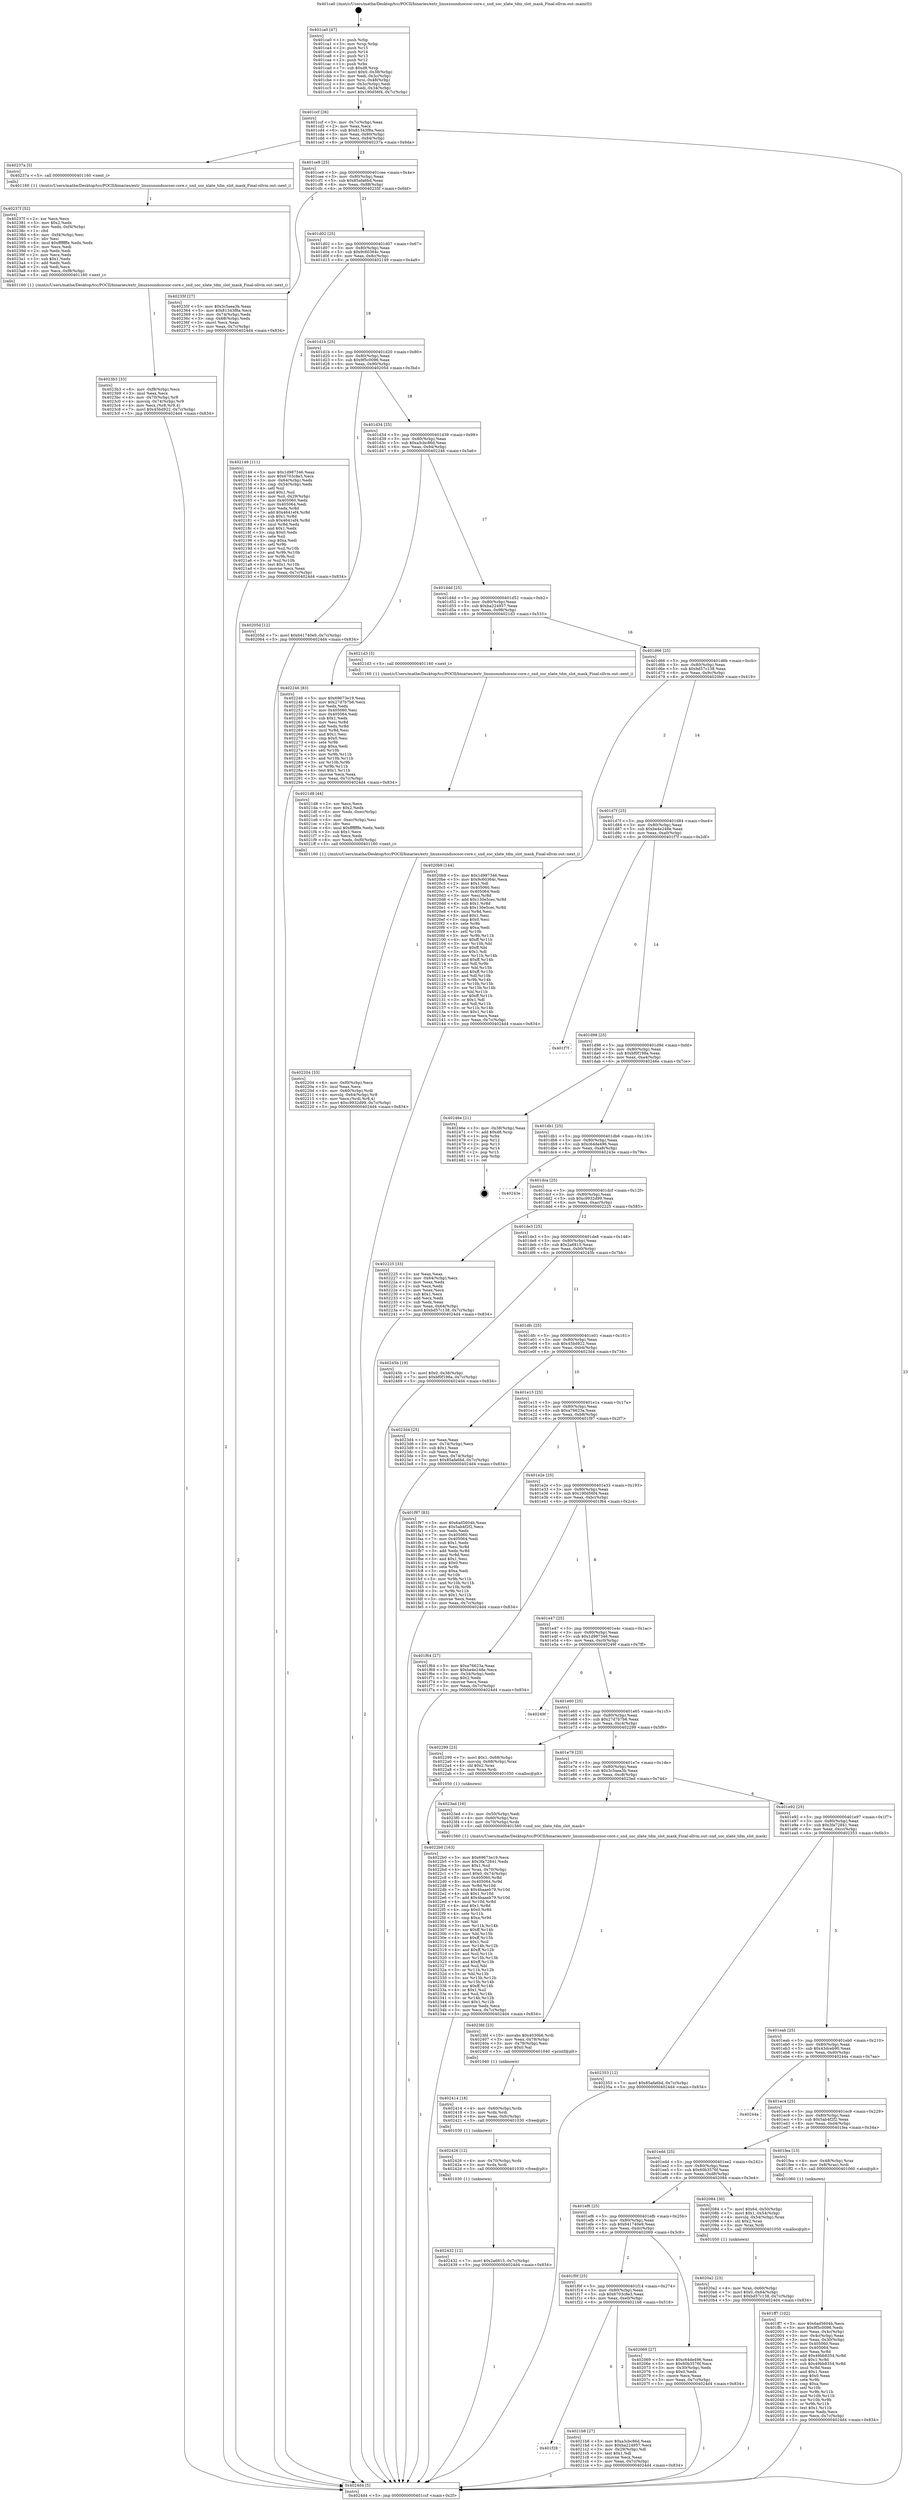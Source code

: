 digraph "0x401ca0" {
  label = "0x401ca0 (/mnt/c/Users/mathe/Desktop/tcc/POCII/binaries/extr_linuxsoundsocsoc-core.c_snd_soc_xlate_tdm_slot_mask_Final-ollvm.out::main(0))"
  labelloc = "t"
  node[shape=record]

  Entry [label="",width=0.3,height=0.3,shape=circle,fillcolor=black,style=filled]
  "0x401ccf" [label="{
     0x401ccf [26]\l
     | [instrs]\l
     &nbsp;&nbsp;0x401ccf \<+3\>: mov -0x7c(%rbp),%eax\l
     &nbsp;&nbsp;0x401cd2 \<+2\>: mov %eax,%ecx\l
     &nbsp;&nbsp;0x401cd4 \<+6\>: sub $0x81343f8a,%ecx\l
     &nbsp;&nbsp;0x401cda \<+3\>: mov %eax,-0x80(%rbp)\l
     &nbsp;&nbsp;0x401cdd \<+6\>: mov %ecx,-0x84(%rbp)\l
     &nbsp;&nbsp;0x401ce3 \<+6\>: je 000000000040237a \<main+0x6da\>\l
  }"]
  "0x40237a" [label="{
     0x40237a [5]\l
     | [instrs]\l
     &nbsp;&nbsp;0x40237a \<+5\>: call 0000000000401160 \<next_i\>\l
     | [calls]\l
     &nbsp;&nbsp;0x401160 \{1\} (/mnt/c/Users/mathe/Desktop/tcc/POCII/binaries/extr_linuxsoundsocsoc-core.c_snd_soc_xlate_tdm_slot_mask_Final-ollvm.out::next_i)\l
  }"]
  "0x401ce9" [label="{
     0x401ce9 [25]\l
     | [instrs]\l
     &nbsp;&nbsp;0x401ce9 \<+5\>: jmp 0000000000401cee \<main+0x4e\>\l
     &nbsp;&nbsp;0x401cee \<+3\>: mov -0x80(%rbp),%eax\l
     &nbsp;&nbsp;0x401cf1 \<+5\>: sub $0x85afa6bd,%eax\l
     &nbsp;&nbsp;0x401cf6 \<+6\>: mov %eax,-0x88(%rbp)\l
     &nbsp;&nbsp;0x401cfc \<+6\>: je 000000000040235f \<main+0x6bf\>\l
  }"]
  Exit [label="",width=0.3,height=0.3,shape=circle,fillcolor=black,style=filled,peripheries=2]
  "0x40235f" [label="{
     0x40235f [27]\l
     | [instrs]\l
     &nbsp;&nbsp;0x40235f \<+5\>: mov $0x3c5aea3b,%eax\l
     &nbsp;&nbsp;0x402364 \<+5\>: mov $0x81343f8a,%ecx\l
     &nbsp;&nbsp;0x402369 \<+3\>: mov -0x74(%rbp),%edx\l
     &nbsp;&nbsp;0x40236c \<+3\>: cmp -0x68(%rbp),%edx\l
     &nbsp;&nbsp;0x40236f \<+3\>: cmovl %ecx,%eax\l
     &nbsp;&nbsp;0x402372 \<+3\>: mov %eax,-0x7c(%rbp)\l
     &nbsp;&nbsp;0x402375 \<+5\>: jmp 00000000004024d4 \<main+0x834\>\l
  }"]
  "0x401d02" [label="{
     0x401d02 [25]\l
     | [instrs]\l
     &nbsp;&nbsp;0x401d02 \<+5\>: jmp 0000000000401d07 \<main+0x67\>\l
     &nbsp;&nbsp;0x401d07 \<+3\>: mov -0x80(%rbp),%eax\l
     &nbsp;&nbsp;0x401d0a \<+5\>: sub $0x9c60364c,%eax\l
     &nbsp;&nbsp;0x401d0f \<+6\>: mov %eax,-0x8c(%rbp)\l
     &nbsp;&nbsp;0x401d15 \<+6\>: je 0000000000402149 \<main+0x4a9\>\l
  }"]
  "0x402432" [label="{
     0x402432 [12]\l
     | [instrs]\l
     &nbsp;&nbsp;0x402432 \<+7\>: movl $0x2a6815,-0x7c(%rbp)\l
     &nbsp;&nbsp;0x402439 \<+5\>: jmp 00000000004024d4 \<main+0x834\>\l
  }"]
  "0x402149" [label="{
     0x402149 [111]\l
     | [instrs]\l
     &nbsp;&nbsp;0x402149 \<+5\>: mov $0x1d987346,%eax\l
     &nbsp;&nbsp;0x40214e \<+5\>: mov $0x6703c8e3,%ecx\l
     &nbsp;&nbsp;0x402153 \<+3\>: mov -0x64(%rbp),%edx\l
     &nbsp;&nbsp;0x402156 \<+3\>: cmp -0x54(%rbp),%edx\l
     &nbsp;&nbsp;0x402159 \<+4\>: setl %sil\l
     &nbsp;&nbsp;0x40215d \<+4\>: and $0x1,%sil\l
     &nbsp;&nbsp;0x402161 \<+4\>: mov %sil,-0x29(%rbp)\l
     &nbsp;&nbsp;0x402165 \<+7\>: mov 0x405060,%edx\l
     &nbsp;&nbsp;0x40216c \<+7\>: mov 0x405064,%edi\l
     &nbsp;&nbsp;0x402173 \<+3\>: mov %edx,%r8d\l
     &nbsp;&nbsp;0x402176 \<+7\>: add $0x4641ef4,%r8d\l
     &nbsp;&nbsp;0x40217d \<+4\>: sub $0x1,%r8d\l
     &nbsp;&nbsp;0x402181 \<+7\>: sub $0x4641ef4,%r8d\l
     &nbsp;&nbsp;0x402188 \<+4\>: imul %r8d,%edx\l
     &nbsp;&nbsp;0x40218c \<+3\>: and $0x1,%edx\l
     &nbsp;&nbsp;0x40218f \<+3\>: cmp $0x0,%edx\l
     &nbsp;&nbsp;0x402192 \<+4\>: sete %sil\l
     &nbsp;&nbsp;0x402196 \<+3\>: cmp $0xa,%edi\l
     &nbsp;&nbsp;0x402199 \<+4\>: setl %r9b\l
     &nbsp;&nbsp;0x40219d \<+3\>: mov %sil,%r10b\l
     &nbsp;&nbsp;0x4021a0 \<+3\>: and %r9b,%r10b\l
     &nbsp;&nbsp;0x4021a3 \<+3\>: xor %r9b,%sil\l
     &nbsp;&nbsp;0x4021a6 \<+3\>: or %sil,%r10b\l
     &nbsp;&nbsp;0x4021a9 \<+4\>: test $0x1,%r10b\l
     &nbsp;&nbsp;0x4021ad \<+3\>: cmovne %ecx,%eax\l
     &nbsp;&nbsp;0x4021b0 \<+3\>: mov %eax,-0x7c(%rbp)\l
     &nbsp;&nbsp;0x4021b3 \<+5\>: jmp 00000000004024d4 \<main+0x834\>\l
  }"]
  "0x401d1b" [label="{
     0x401d1b [25]\l
     | [instrs]\l
     &nbsp;&nbsp;0x401d1b \<+5\>: jmp 0000000000401d20 \<main+0x80\>\l
     &nbsp;&nbsp;0x401d20 \<+3\>: mov -0x80(%rbp),%eax\l
     &nbsp;&nbsp;0x401d23 \<+5\>: sub $0x9f5c0096,%eax\l
     &nbsp;&nbsp;0x401d28 \<+6\>: mov %eax,-0x90(%rbp)\l
     &nbsp;&nbsp;0x401d2e \<+6\>: je 000000000040205d \<main+0x3bd\>\l
  }"]
  "0x402426" [label="{
     0x402426 [12]\l
     | [instrs]\l
     &nbsp;&nbsp;0x402426 \<+4\>: mov -0x70(%rbp),%rdx\l
     &nbsp;&nbsp;0x40242a \<+3\>: mov %rdx,%rdi\l
     &nbsp;&nbsp;0x40242d \<+5\>: call 0000000000401030 \<free@plt\>\l
     | [calls]\l
     &nbsp;&nbsp;0x401030 \{1\} (unknown)\l
  }"]
  "0x40205d" [label="{
     0x40205d [12]\l
     | [instrs]\l
     &nbsp;&nbsp;0x40205d \<+7\>: movl $0x641740e9,-0x7c(%rbp)\l
     &nbsp;&nbsp;0x402064 \<+5\>: jmp 00000000004024d4 \<main+0x834\>\l
  }"]
  "0x401d34" [label="{
     0x401d34 [25]\l
     | [instrs]\l
     &nbsp;&nbsp;0x401d34 \<+5\>: jmp 0000000000401d39 \<main+0x99\>\l
     &nbsp;&nbsp;0x401d39 \<+3\>: mov -0x80(%rbp),%eax\l
     &nbsp;&nbsp;0x401d3c \<+5\>: sub $0xa3cbc86d,%eax\l
     &nbsp;&nbsp;0x401d41 \<+6\>: mov %eax,-0x94(%rbp)\l
     &nbsp;&nbsp;0x401d47 \<+6\>: je 0000000000402246 \<main+0x5a6\>\l
  }"]
  "0x402414" [label="{
     0x402414 [18]\l
     | [instrs]\l
     &nbsp;&nbsp;0x402414 \<+4\>: mov -0x60(%rbp),%rdx\l
     &nbsp;&nbsp;0x402418 \<+3\>: mov %rdx,%rdi\l
     &nbsp;&nbsp;0x40241b \<+6\>: mov %eax,-0xfc(%rbp)\l
     &nbsp;&nbsp;0x402421 \<+5\>: call 0000000000401030 \<free@plt\>\l
     | [calls]\l
     &nbsp;&nbsp;0x401030 \{1\} (unknown)\l
  }"]
  "0x402246" [label="{
     0x402246 [83]\l
     | [instrs]\l
     &nbsp;&nbsp;0x402246 \<+5\>: mov $0x69673e19,%eax\l
     &nbsp;&nbsp;0x40224b \<+5\>: mov $0x27d7b7b6,%ecx\l
     &nbsp;&nbsp;0x402250 \<+2\>: xor %edx,%edx\l
     &nbsp;&nbsp;0x402252 \<+7\>: mov 0x405060,%esi\l
     &nbsp;&nbsp;0x402259 \<+7\>: mov 0x405064,%edi\l
     &nbsp;&nbsp;0x402260 \<+3\>: sub $0x1,%edx\l
     &nbsp;&nbsp;0x402263 \<+3\>: mov %esi,%r8d\l
     &nbsp;&nbsp;0x402266 \<+3\>: add %edx,%r8d\l
     &nbsp;&nbsp;0x402269 \<+4\>: imul %r8d,%esi\l
     &nbsp;&nbsp;0x40226d \<+3\>: and $0x1,%esi\l
     &nbsp;&nbsp;0x402270 \<+3\>: cmp $0x0,%esi\l
     &nbsp;&nbsp;0x402273 \<+4\>: sete %r9b\l
     &nbsp;&nbsp;0x402277 \<+3\>: cmp $0xa,%edi\l
     &nbsp;&nbsp;0x40227a \<+4\>: setl %r10b\l
     &nbsp;&nbsp;0x40227e \<+3\>: mov %r9b,%r11b\l
     &nbsp;&nbsp;0x402281 \<+3\>: and %r10b,%r11b\l
     &nbsp;&nbsp;0x402284 \<+3\>: xor %r10b,%r9b\l
     &nbsp;&nbsp;0x402287 \<+3\>: or %r9b,%r11b\l
     &nbsp;&nbsp;0x40228a \<+4\>: test $0x1,%r11b\l
     &nbsp;&nbsp;0x40228e \<+3\>: cmovne %ecx,%eax\l
     &nbsp;&nbsp;0x402291 \<+3\>: mov %eax,-0x7c(%rbp)\l
     &nbsp;&nbsp;0x402294 \<+5\>: jmp 00000000004024d4 \<main+0x834\>\l
  }"]
  "0x401d4d" [label="{
     0x401d4d [25]\l
     | [instrs]\l
     &nbsp;&nbsp;0x401d4d \<+5\>: jmp 0000000000401d52 \<main+0xb2\>\l
     &nbsp;&nbsp;0x401d52 \<+3\>: mov -0x80(%rbp),%eax\l
     &nbsp;&nbsp;0x401d55 \<+5\>: sub $0xba224957,%eax\l
     &nbsp;&nbsp;0x401d5a \<+6\>: mov %eax,-0x98(%rbp)\l
     &nbsp;&nbsp;0x401d60 \<+6\>: je 00000000004021d3 \<main+0x533\>\l
  }"]
  "0x4023fd" [label="{
     0x4023fd [23]\l
     | [instrs]\l
     &nbsp;&nbsp;0x4023fd \<+10\>: movabs $0x4030b6,%rdi\l
     &nbsp;&nbsp;0x402407 \<+3\>: mov %eax,-0x78(%rbp)\l
     &nbsp;&nbsp;0x40240a \<+3\>: mov -0x78(%rbp),%esi\l
     &nbsp;&nbsp;0x40240d \<+2\>: mov $0x0,%al\l
     &nbsp;&nbsp;0x40240f \<+5\>: call 0000000000401040 \<printf@plt\>\l
     | [calls]\l
     &nbsp;&nbsp;0x401040 \{1\} (unknown)\l
  }"]
  "0x4021d3" [label="{
     0x4021d3 [5]\l
     | [instrs]\l
     &nbsp;&nbsp;0x4021d3 \<+5\>: call 0000000000401160 \<next_i\>\l
     | [calls]\l
     &nbsp;&nbsp;0x401160 \{1\} (/mnt/c/Users/mathe/Desktop/tcc/POCII/binaries/extr_linuxsoundsocsoc-core.c_snd_soc_xlate_tdm_slot_mask_Final-ollvm.out::next_i)\l
  }"]
  "0x401d66" [label="{
     0x401d66 [25]\l
     | [instrs]\l
     &nbsp;&nbsp;0x401d66 \<+5\>: jmp 0000000000401d6b \<main+0xcb\>\l
     &nbsp;&nbsp;0x401d6b \<+3\>: mov -0x80(%rbp),%eax\l
     &nbsp;&nbsp;0x401d6e \<+5\>: sub $0xbd57c138,%eax\l
     &nbsp;&nbsp;0x401d73 \<+6\>: mov %eax,-0x9c(%rbp)\l
     &nbsp;&nbsp;0x401d79 \<+6\>: je 00000000004020b9 \<main+0x419\>\l
  }"]
  "0x4023b3" [label="{
     0x4023b3 [33]\l
     | [instrs]\l
     &nbsp;&nbsp;0x4023b3 \<+6\>: mov -0xf8(%rbp),%ecx\l
     &nbsp;&nbsp;0x4023b9 \<+3\>: imul %eax,%ecx\l
     &nbsp;&nbsp;0x4023bc \<+4\>: mov -0x70(%rbp),%r8\l
     &nbsp;&nbsp;0x4023c0 \<+4\>: movslq -0x74(%rbp),%r9\l
     &nbsp;&nbsp;0x4023c4 \<+4\>: mov %ecx,(%r8,%r9,4)\l
     &nbsp;&nbsp;0x4023c8 \<+7\>: movl $0x45bd922,-0x7c(%rbp)\l
     &nbsp;&nbsp;0x4023cf \<+5\>: jmp 00000000004024d4 \<main+0x834\>\l
  }"]
  "0x4020b9" [label="{
     0x4020b9 [144]\l
     | [instrs]\l
     &nbsp;&nbsp;0x4020b9 \<+5\>: mov $0x1d987346,%eax\l
     &nbsp;&nbsp;0x4020be \<+5\>: mov $0x9c60364c,%ecx\l
     &nbsp;&nbsp;0x4020c3 \<+2\>: mov $0x1,%dl\l
     &nbsp;&nbsp;0x4020c5 \<+7\>: mov 0x405060,%esi\l
     &nbsp;&nbsp;0x4020cc \<+7\>: mov 0x405064,%edi\l
     &nbsp;&nbsp;0x4020d3 \<+3\>: mov %esi,%r8d\l
     &nbsp;&nbsp;0x4020d6 \<+7\>: add $0x130e5cec,%r8d\l
     &nbsp;&nbsp;0x4020dd \<+4\>: sub $0x1,%r8d\l
     &nbsp;&nbsp;0x4020e1 \<+7\>: sub $0x130e5cec,%r8d\l
     &nbsp;&nbsp;0x4020e8 \<+4\>: imul %r8d,%esi\l
     &nbsp;&nbsp;0x4020ec \<+3\>: and $0x1,%esi\l
     &nbsp;&nbsp;0x4020ef \<+3\>: cmp $0x0,%esi\l
     &nbsp;&nbsp;0x4020f2 \<+4\>: sete %r9b\l
     &nbsp;&nbsp;0x4020f6 \<+3\>: cmp $0xa,%edi\l
     &nbsp;&nbsp;0x4020f9 \<+4\>: setl %r10b\l
     &nbsp;&nbsp;0x4020fd \<+3\>: mov %r9b,%r11b\l
     &nbsp;&nbsp;0x402100 \<+4\>: xor $0xff,%r11b\l
     &nbsp;&nbsp;0x402104 \<+3\>: mov %r10b,%bl\l
     &nbsp;&nbsp;0x402107 \<+3\>: xor $0xff,%bl\l
     &nbsp;&nbsp;0x40210a \<+3\>: xor $0x1,%dl\l
     &nbsp;&nbsp;0x40210d \<+3\>: mov %r11b,%r14b\l
     &nbsp;&nbsp;0x402110 \<+4\>: and $0xff,%r14b\l
     &nbsp;&nbsp;0x402114 \<+3\>: and %dl,%r9b\l
     &nbsp;&nbsp;0x402117 \<+3\>: mov %bl,%r15b\l
     &nbsp;&nbsp;0x40211a \<+4\>: and $0xff,%r15b\l
     &nbsp;&nbsp;0x40211e \<+3\>: and %dl,%r10b\l
     &nbsp;&nbsp;0x402121 \<+3\>: or %r9b,%r14b\l
     &nbsp;&nbsp;0x402124 \<+3\>: or %r10b,%r15b\l
     &nbsp;&nbsp;0x402127 \<+3\>: xor %r15b,%r14b\l
     &nbsp;&nbsp;0x40212a \<+3\>: or %bl,%r11b\l
     &nbsp;&nbsp;0x40212d \<+4\>: xor $0xff,%r11b\l
     &nbsp;&nbsp;0x402131 \<+3\>: or $0x1,%dl\l
     &nbsp;&nbsp;0x402134 \<+3\>: and %dl,%r11b\l
     &nbsp;&nbsp;0x402137 \<+3\>: or %r11b,%r14b\l
     &nbsp;&nbsp;0x40213a \<+4\>: test $0x1,%r14b\l
     &nbsp;&nbsp;0x40213e \<+3\>: cmovne %ecx,%eax\l
     &nbsp;&nbsp;0x402141 \<+3\>: mov %eax,-0x7c(%rbp)\l
     &nbsp;&nbsp;0x402144 \<+5\>: jmp 00000000004024d4 \<main+0x834\>\l
  }"]
  "0x401d7f" [label="{
     0x401d7f [25]\l
     | [instrs]\l
     &nbsp;&nbsp;0x401d7f \<+5\>: jmp 0000000000401d84 \<main+0xe4\>\l
     &nbsp;&nbsp;0x401d84 \<+3\>: mov -0x80(%rbp),%eax\l
     &nbsp;&nbsp;0x401d87 \<+5\>: sub $0xbe4e248e,%eax\l
     &nbsp;&nbsp;0x401d8c \<+6\>: mov %eax,-0xa0(%rbp)\l
     &nbsp;&nbsp;0x401d92 \<+6\>: je 0000000000401f7f \<main+0x2df\>\l
  }"]
  "0x40237f" [label="{
     0x40237f [52]\l
     | [instrs]\l
     &nbsp;&nbsp;0x40237f \<+2\>: xor %ecx,%ecx\l
     &nbsp;&nbsp;0x402381 \<+5\>: mov $0x2,%edx\l
     &nbsp;&nbsp;0x402386 \<+6\>: mov %edx,-0xf4(%rbp)\l
     &nbsp;&nbsp;0x40238c \<+1\>: cltd\l
     &nbsp;&nbsp;0x40238d \<+6\>: mov -0xf4(%rbp),%esi\l
     &nbsp;&nbsp;0x402393 \<+2\>: idiv %esi\l
     &nbsp;&nbsp;0x402395 \<+6\>: imul $0xfffffffe,%edx,%edx\l
     &nbsp;&nbsp;0x40239b \<+2\>: mov %ecx,%edi\l
     &nbsp;&nbsp;0x40239d \<+2\>: sub %edx,%edi\l
     &nbsp;&nbsp;0x40239f \<+2\>: mov %ecx,%edx\l
     &nbsp;&nbsp;0x4023a1 \<+3\>: sub $0x1,%edx\l
     &nbsp;&nbsp;0x4023a4 \<+2\>: add %edx,%edi\l
     &nbsp;&nbsp;0x4023a6 \<+2\>: sub %edi,%ecx\l
     &nbsp;&nbsp;0x4023a8 \<+6\>: mov %ecx,-0xf8(%rbp)\l
     &nbsp;&nbsp;0x4023ae \<+5\>: call 0000000000401160 \<next_i\>\l
     | [calls]\l
     &nbsp;&nbsp;0x401160 \{1\} (/mnt/c/Users/mathe/Desktop/tcc/POCII/binaries/extr_linuxsoundsocsoc-core.c_snd_soc_xlate_tdm_slot_mask_Final-ollvm.out::next_i)\l
  }"]
  "0x401f7f" [label="{
     0x401f7f\l
  }", style=dashed]
  "0x401d98" [label="{
     0x401d98 [25]\l
     | [instrs]\l
     &nbsp;&nbsp;0x401d98 \<+5\>: jmp 0000000000401d9d \<main+0xfd\>\l
     &nbsp;&nbsp;0x401d9d \<+3\>: mov -0x80(%rbp),%eax\l
     &nbsp;&nbsp;0x401da0 \<+5\>: sub $0xbf0f198a,%eax\l
     &nbsp;&nbsp;0x401da5 \<+6\>: mov %eax,-0xa4(%rbp)\l
     &nbsp;&nbsp;0x401dab \<+6\>: je 000000000040246e \<main+0x7ce\>\l
  }"]
  "0x4022b0" [label="{
     0x4022b0 [163]\l
     | [instrs]\l
     &nbsp;&nbsp;0x4022b0 \<+5\>: mov $0x69673e19,%ecx\l
     &nbsp;&nbsp;0x4022b5 \<+5\>: mov $0x3fa72841,%edx\l
     &nbsp;&nbsp;0x4022ba \<+3\>: mov $0x1,%sil\l
     &nbsp;&nbsp;0x4022bd \<+4\>: mov %rax,-0x70(%rbp)\l
     &nbsp;&nbsp;0x4022c1 \<+7\>: movl $0x0,-0x74(%rbp)\l
     &nbsp;&nbsp;0x4022c8 \<+8\>: mov 0x405060,%r8d\l
     &nbsp;&nbsp;0x4022d0 \<+8\>: mov 0x405064,%r9d\l
     &nbsp;&nbsp;0x4022d8 \<+3\>: mov %r8d,%r10d\l
     &nbsp;&nbsp;0x4022db \<+7\>: sub $0x4baaeb79,%r10d\l
     &nbsp;&nbsp;0x4022e2 \<+4\>: sub $0x1,%r10d\l
     &nbsp;&nbsp;0x4022e6 \<+7\>: add $0x4baaeb79,%r10d\l
     &nbsp;&nbsp;0x4022ed \<+4\>: imul %r10d,%r8d\l
     &nbsp;&nbsp;0x4022f1 \<+4\>: and $0x1,%r8d\l
     &nbsp;&nbsp;0x4022f5 \<+4\>: cmp $0x0,%r8d\l
     &nbsp;&nbsp;0x4022f9 \<+4\>: sete %r11b\l
     &nbsp;&nbsp;0x4022fd \<+4\>: cmp $0xa,%r9d\l
     &nbsp;&nbsp;0x402301 \<+3\>: setl %bl\l
     &nbsp;&nbsp;0x402304 \<+3\>: mov %r11b,%r14b\l
     &nbsp;&nbsp;0x402307 \<+4\>: xor $0xff,%r14b\l
     &nbsp;&nbsp;0x40230b \<+3\>: mov %bl,%r15b\l
     &nbsp;&nbsp;0x40230e \<+4\>: xor $0xff,%r15b\l
     &nbsp;&nbsp;0x402312 \<+4\>: xor $0x1,%sil\l
     &nbsp;&nbsp;0x402316 \<+3\>: mov %r14b,%r12b\l
     &nbsp;&nbsp;0x402319 \<+4\>: and $0xff,%r12b\l
     &nbsp;&nbsp;0x40231d \<+3\>: and %sil,%r11b\l
     &nbsp;&nbsp;0x402320 \<+3\>: mov %r15b,%r13b\l
     &nbsp;&nbsp;0x402323 \<+4\>: and $0xff,%r13b\l
     &nbsp;&nbsp;0x402327 \<+3\>: and %sil,%bl\l
     &nbsp;&nbsp;0x40232a \<+3\>: or %r11b,%r12b\l
     &nbsp;&nbsp;0x40232d \<+3\>: or %bl,%r13b\l
     &nbsp;&nbsp;0x402330 \<+3\>: xor %r13b,%r12b\l
     &nbsp;&nbsp;0x402333 \<+3\>: or %r15b,%r14b\l
     &nbsp;&nbsp;0x402336 \<+4\>: xor $0xff,%r14b\l
     &nbsp;&nbsp;0x40233a \<+4\>: or $0x1,%sil\l
     &nbsp;&nbsp;0x40233e \<+3\>: and %sil,%r14b\l
     &nbsp;&nbsp;0x402341 \<+3\>: or %r14b,%r12b\l
     &nbsp;&nbsp;0x402344 \<+4\>: test $0x1,%r12b\l
     &nbsp;&nbsp;0x402348 \<+3\>: cmovne %edx,%ecx\l
     &nbsp;&nbsp;0x40234b \<+3\>: mov %ecx,-0x7c(%rbp)\l
     &nbsp;&nbsp;0x40234e \<+5\>: jmp 00000000004024d4 \<main+0x834\>\l
  }"]
  "0x40246e" [label="{
     0x40246e [21]\l
     | [instrs]\l
     &nbsp;&nbsp;0x40246e \<+3\>: mov -0x38(%rbp),%eax\l
     &nbsp;&nbsp;0x402471 \<+7\>: add $0xd8,%rsp\l
     &nbsp;&nbsp;0x402478 \<+1\>: pop %rbx\l
     &nbsp;&nbsp;0x402479 \<+2\>: pop %r12\l
     &nbsp;&nbsp;0x40247b \<+2\>: pop %r13\l
     &nbsp;&nbsp;0x40247d \<+2\>: pop %r14\l
     &nbsp;&nbsp;0x40247f \<+2\>: pop %r15\l
     &nbsp;&nbsp;0x402481 \<+1\>: pop %rbp\l
     &nbsp;&nbsp;0x402482 \<+1\>: ret\l
  }"]
  "0x401db1" [label="{
     0x401db1 [25]\l
     | [instrs]\l
     &nbsp;&nbsp;0x401db1 \<+5\>: jmp 0000000000401db6 \<main+0x116\>\l
     &nbsp;&nbsp;0x401db6 \<+3\>: mov -0x80(%rbp),%eax\l
     &nbsp;&nbsp;0x401db9 \<+5\>: sub $0xc64de496,%eax\l
     &nbsp;&nbsp;0x401dbe \<+6\>: mov %eax,-0xa8(%rbp)\l
     &nbsp;&nbsp;0x401dc4 \<+6\>: je 000000000040243e \<main+0x79e\>\l
  }"]
  "0x402204" [label="{
     0x402204 [33]\l
     | [instrs]\l
     &nbsp;&nbsp;0x402204 \<+6\>: mov -0xf0(%rbp),%ecx\l
     &nbsp;&nbsp;0x40220a \<+3\>: imul %eax,%ecx\l
     &nbsp;&nbsp;0x40220d \<+4\>: mov -0x60(%rbp),%rdi\l
     &nbsp;&nbsp;0x402211 \<+4\>: movslq -0x64(%rbp),%r8\l
     &nbsp;&nbsp;0x402215 \<+4\>: mov %ecx,(%rdi,%r8,4)\l
     &nbsp;&nbsp;0x402219 \<+7\>: movl $0xc9932d99,-0x7c(%rbp)\l
     &nbsp;&nbsp;0x402220 \<+5\>: jmp 00000000004024d4 \<main+0x834\>\l
  }"]
  "0x40243e" [label="{
     0x40243e\l
  }", style=dashed]
  "0x401dca" [label="{
     0x401dca [25]\l
     | [instrs]\l
     &nbsp;&nbsp;0x401dca \<+5\>: jmp 0000000000401dcf \<main+0x12f\>\l
     &nbsp;&nbsp;0x401dcf \<+3\>: mov -0x80(%rbp),%eax\l
     &nbsp;&nbsp;0x401dd2 \<+5\>: sub $0xc9932d99,%eax\l
     &nbsp;&nbsp;0x401dd7 \<+6\>: mov %eax,-0xac(%rbp)\l
     &nbsp;&nbsp;0x401ddd \<+6\>: je 0000000000402225 \<main+0x585\>\l
  }"]
  "0x4021d8" [label="{
     0x4021d8 [44]\l
     | [instrs]\l
     &nbsp;&nbsp;0x4021d8 \<+2\>: xor %ecx,%ecx\l
     &nbsp;&nbsp;0x4021da \<+5\>: mov $0x2,%edx\l
     &nbsp;&nbsp;0x4021df \<+6\>: mov %edx,-0xec(%rbp)\l
     &nbsp;&nbsp;0x4021e5 \<+1\>: cltd\l
     &nbsp;&nbsp;0x4021e6 \<+6\>: mov -0xec(%rbp),%esi\l
     &nbsp;&nbsp;0x4021ec \<+2\>: idiv %esi\l
     &nbsp;&nbsp;0x4021ee \<+6\>: imul $0xfffffffe,%edx,%edx\l
     &nbsp;&nbsp;0x4021f4 \<+3\>: sub $0x1,%ecx\l
     &nbsp;&nbsp;0x4021f7 \<+2\>: sub %ecx,%edx\l
     &nbsp;&nbsp;0x4021f9 \<+6\>: mov %edx,-0xf0(%rbp)\l
     &nbsp;&nbsp;0x4021ff \<+5\>: call 0000000000401160 \<next_i\>\l
     | [calls]\l
     &nbsp;&nbsp;0x401160 \{1\} (/mnt/c/Users/mathe/Desktop/tcc/POCII/binaries/extr_linuxsoundsocsoc-core.c_snd_soc_xlate_tdm_slot_mask_Final-ollvm.out::next_i)\l
  }"]
  "0x402225" [label="{
     0x402225 [33]\l
     | [instrs]\l
     &nbsp;&nbsp;0x402225 \<+2\>: xor %eax,%eax\l
     &nbsp;&nbsp;0x402227 \<+3\>: mov -0x64(%rbp),%ecx\l
     &nbsp;&nbsp;0x40222a \<+2\>: mov %eax,%edx\l
     &nbsp;&nbsp;0x40222c \<+2\>: sub %ecx,%edx\l
     &nbsp;&nbsp;0x40222e \<+2\>: mov %eax,%ecx\l
     &nbsp;&nbsp;0x402230 \<+3\>: sub $0x1,%ecx\l
     &nbsp;&nbsp;0x402233 \<+2\>: add %ecx,%edx\l
     &nbsp;&nbsp;0x402235 \<+2\>: sub %edx,%eax\l
     &nbsp;&nbsp;0x402237 \<+3\>: mov %eax,-0x64(%rbp)\l
     &nbsp;&nbsp;0x40223a \<+7\>: movl $0xbd57c138,-0x7c(%rbp)\l
     &nbsp;&nbsp;0x402241 \<+5\>: jmp 00000000004024d4 \<main+0x834\>\l
  }"]
  "0x401de3" [label="{
     0x401de3 [25]\l
     | [instrs]\l
     &nbsp;&nbsp;0x401de3 \<+5\>: jmp 0000000000401de8 \<main+0x148\>\l
     &nbsp;&nbsp;0x401de8 \<+3\>: mov -0x80(%rbp),%eax\l
     &nbsp;&nbsp;0x401deb \<+5\>: sub $0x2a6815,%eax\l
     &nbsp;&nbsp;0x401df0 \<+6\>: mov %eax,-0xb0(%rbp)\l
     &nbsp;&nbsp;0x401df6 \<+6\>: je 000000000040245b \<main+0x7bb\>\l
  }"]
  "0x401f28" [label="{
     0x401f28\l
  }", style=dashed]
  "0x40245b" [label="{
     0x40245b [19]\l
     | [instrs]\l
     &nbsp;&nbsp;0x40245b \<+7\>: movl $0x0,-0x38(%rbp)\l
     &nbsp;&nbsp;0x402462 \<+7\>: movl $0xbf0f198a,-0x7c(%rbp)\l
     &nbsp;&nbsp;0x402469 \<+5\>: jmp 00000000004024d4 \<main+0x834\>\l
  }"]
  "0x401dfc" [label="{
     0x401dfc [25]\l
     | [instrs]\l
     &nbsp;&nbsp;0x401dfc \<+5\>: jmp 0000000000401e01 \<main+0x161\>\l
     &nbsp;&nbsp;0x401e01 \<+3\>: mov -0x80(%rbp),%eax\l
     &nbsp;&nbsp;0x401e04 \<+5\>: sub $0x45bd922,%eax\l
     &nbsp;&nbsp;0x401e09 \<+6\>: mov %eax,-0xb4(%rbp)\l
     &nbsp;&nbsp;0x401e0f \<+6\>: je 00000000004023d4 \<main+0x734\>\l
  }"]
  "0x4021b8" [label="{
     0x4021b8 [27]\l
     | [instrs]\l
     &nbsp;&nbsp;0x4021b8 \<+5\>: mov $0xa3cbc86d,%eax\l
     &nbsp;&nbsp;0x4021bd \<+5\>: mov $0xba224957,%ecx\l
     &nbsp;&nbsp;0x4021c2 \<+3\>: mov -0x29(%rbp),%dl\l
     &nbsp;&nbsp;0x4021c5 \<+3\>: test $0x1,%dl\l
     &nbsp;&nbsp;0x4021c8 \<+3\>: cmovne %ecx,%eax\l
     &nbsp;&nbsp;0x4021cb \<+3\>: mov %eax,-0x7c(%rbp)\l
     &nbsp;&nbsp;0x4021ce \<+5\>: jmp 00000000004024d4 \<main+0x834\>\l
  }"]
  "0x4023d4" [label="{
     0x4023d4 [25]\l
     | [instrs]\l
     &nbsp;&nbsp;0x4023d4 \<+2\>: xor %eax,%eax\l
     &nbsp;&nbsp;0x4023d6 \<+3\>: mov -0x74(%rbp),%ecx\l
     &nbsp;&nbsp;0x4023d9 \<+3\>: sub $0x1,%eax\l
     &nbsp;&nbsp;0x4023dc \<+2\>: sub %eax,%ecx\l
     &nbsp;&nbsp;0x4023de \<+3\>: mov %ecx,-0x74(%rbp)\l
     &nbsp;&nbsp;0x4023e1 \<+7\>: movl $0x85afa6bd,-0x7c(%rbp)\l
     &nbsp;&nbsp;0x4023e8 \<+5\>: jmp 00000000004024d4 \<main+0x834\>\l
  }"]
  "0x401e15" [label="{
     0x401e15 [25]\l
     | [instrs]\l
     &nbsp;&nbsp;0x401e15 \<+5\>: jmp 0000000000401e1a \<main+0x17a\>\l
     &nbsp;&nbsp;0x401e1a \<+3\>: mov -0x80(%rbp),%eax\l
     &nbsp;&nbsp;0x401e1d \<+5\>: sub $0xa76623a,%eax\l
     &nbsp;&nbsp;0x401e22 \<+6\>: mov %eax,-0xb8(%rbp)\l
     &nbsp;&nbsp;0x401e28 \<+6\>: je 0000000000401f97 \<main+0x2f7\>\l
  }"]
  "0x4020a2" [label="{
     0x4020a2 [23]\l
     | [instrs]\l
     &nbsp;&nbsp;0x4020a2 \<+4\>: mov %rax,-0x60(%rbp)\l
     &nbsp;&nbsp;0x4020a6 \<+7\>: movl $0x0,-0x64(%rbp)\l
     &nbsp;&nbsp;0x4020ad \<+7\>: movl $0xbd57c138,-0x7c(%rbp)\l
     &nbsp;&nbsp;0x4020b4 \<+5\>: jmp 00000000004024d4 \<main+0x834\>\l
  }"]
  "0x401f97" [label="{
     0x401f97 [83]\l
     | [instrs]\l
     &nbsp;&nbsp;0x401f97 \<+5\>: mov $0x6ad5604b,%eax\l
     &nbsp;&nbsp;0x401f9c \<+5\>: mov $0x5ab4f2f2,%ecx\l
     &nbsp;&nbsp;0x401fa1 \<+2\>: xor %edx,%edx\l
     &nbsp;&nbsp;0x401fa3 \<+7\>: mov 0x405060,%esi\l
     &nbsp;&nbsp;0x401faa \<+7\>: mov 0x405064,%edi\l
     &nbsp;&nbsp;0x401fb1 \<+3\>: sub $0x1,%edx\l
     &nbsp;&nbsp;0x401fb4 \<+3\>: mov %esi,%r8d\l
     &nbsp;&nbsp;0x401fb7 \<+3\>: add %edx,%r8d\l
     &nbsp;&nbsp;0x401fba \<+4\>: imul %r8d,%esi\l
     &nbsp;&nbsp;0x401fbe \<+3\>: and $0x1,%esi\l
     &nbsp;&nbsp;0x401fc1 \<+3\>: cmp $0x0,%esi\l
     &nbsp;&nbsp;0x401fc4 \<+4\>: sete %r9b\l
     &nbsp;&nbsp;0x401fc8 \<+3\>: cmp $0xa,%edi\l
     &nbsp;&nbsp;0x401fcb \<+4\>: setl %r10b\l
     &nbsp;&nbsp;0x401fcf \<+3\>: mov %r9b,%r11b\l
     &nbsp;&nbsp;0x401fd2 \<+3\>: and %r10b,%r11b\l
     &nbsp;&nbsp;0x401fd5 \<+3\>: xor %r10b,%r9b\l
     &nbsp;&nbsp;0x401fd8 \<+3\>: or %r9b,%r11b\l
     &nbsp;&nbsp;0x401fdb \<+4\>: test $0x1,%r11b\l
     &nbsp;&nbsp;0x401fdf \<+3\>: cmovne %ecx,%eax\l
     &nbsp;&nbsp;0x401fe2 \<+3\>: mov %eax,-0x7c(%rbp)\l
     &nbsp;&nbsp;0x401fe5 \<+5\>: jmp 00000000004024d4 \<main+0x834\>\l
  }"]
  "0x401e2e" [label="{
     0x401e2e [25]\l
     | [instrs]\l
     &nbsp;&nbsp;0x401e2e \<+5\>: jmp 0000000000401e33 \<main+0x193\>\l
     &nbsp;&nbsp;0x401e33 \<+3\>: mov -0x80(%rbp),%eax\l
     &nbsp;&nbsp;0x401e36 \<+5\>: sub $0x190d56f4,%eax\l
     &nbsp;&nbsp;0x401e3b \<+6\>: mov %eax,-0xbc(%rbp)\l
     &nbsp;&nbsp;0x401e41 \<+6\>: je 0000000000401f64 \<main+0x2c4\>\l
  }"]
  "0x401f0f" [label="{
     0x401f0f [25]\l
     | [instrs]\l
     &nbsp;&nbsp;0x401f0f \<+5\>: jmp 0000000000401f14 \<main+0x274\>\l
     &nbsp;&nbsp;0x401f14 \<+3\>: mov -0x80(%rbp),%eax\l
     &nbsp;&nbsp;0x401f17 \<+5\>: sub $0x6703c8e3,%eax\l
     &nbsp;&nbsp;0x401f1c \<+6\>: mov %eax,-0xe0(%rbp)\l
     &nbsp;&nbsp;0x401f22 \<+6\>: je 00000000004021b8 \<main+0x518\>\l
  }"]
  "0x401f64" [label="{
     0x401f64 [27]\l
     | [instrs]\l
     &nbsp;&nbsp;0x401f64 \<+5\>: mov $0xa76623a,%eax\l
     &nbsp;&nbsp;0x401f69 \<+5\>: mov $0xbe4e248e,%ecx\l
     &nbsp;&nbsp;0x401f6e \<+3\>: mov -0x34(%rbp),%edx\l
     &nbsp;&nbsp;0x401f71 \<+3\>: cmp $0x2,%edx\l
     &nbsp;&nbsp;0x401f74 \<+3\>: cmovne %ecx,%eax\l
     &nbsp;&nbsp;0x401f77 \<+3\>: mov %eax,-0x7c(%rbp)\l
     &nbsp;&nbsp;0x401f7a \<+5\>: jmp 00000000004024d4 \<main+0x834\>\l
  }"]
  "0x401e47" [label="{
     0x401e47 [25]\l
     | [instrs]\l
     &nbsp;&nbsp;0x401e47 \<+5\>: jmp 0000000000401e4c \<main+0x1ac\>\l
     &nbsp;&nbsp;0x401e4c \<+3\>: mov -0x80(%rbp),%eax\l
     &nbsp;&nbsp;0x401e4f \<+5\>: sub $0x1d987346,%eax\l
     &nbsp;&nbsp;0x401e54 \<+6\>: mov %eax,-0xc0(%rbp)\l
     &nbsp;&nbsp;0x401e5a \<+6\>: je 000000000040249f \<main+0x7ff\>\l
  }"]
  "0x4024d4" [label="{
     0x4024d4 [5]\l
     | [instrs]\l
     &nbsp;&nbsp;0x4024d4 \<+5\>: jmp 0000000000401ccf \<main+0x2f\>\l
  }"]
  "0x401ca0" [label="{
     0x401ca0 [47]\l
     | [instrs]\l
     &nbsp;&nbsp;0x401ca0 \<+1\>: push %rbp\l
     &nbsp;&nbsp;0x401ca1 \<+3\>: mov %rsp,%rbp\l
     &nbsp;&nbsp;0x401ca4 \<+2\>: push %r15\l
     &nbsp;&nbsp;0x401ca6 \<+2\>: push %r14\l
     &nbsp;&nbsp;0x401ca8 \<+2\>: push %r13\l
     &nbsp;&nbsp;0x401caa \<+2\>: push %r12\l
     &nbsp;&nbsp;0x401cac \<+1\>: push %rbx\l
     &nbsp;&nbsp;0x401cad \<+7\>: sub $0xd8,%rsp\l
     &nbsp;&nbsp;0x401cb4 \<+7\>: movl $0x0,-0x38(%rbp)\l
     &nbsp;&nbsp;0x401cbb \<+3\>: mov %edi,-0x3c(%rbp)\l
     &nbsp;&nbsp;0x401cbe \<+4\>: mov %rsi,-0x48(%rbp)\l
     &nbsp;&nbsp;0x401cc2 \<+3\>: mov -0x3c(%rbp),%edi\l
     &nbsp;&nbsp;0x401cc5 \<+3\>: mov %edi,-0x34(%rbp)\l
     &nbsp;&nbsp;0x401cc8 \<+7\>: movl $0x190d56f4,-0x7c(%rbp)\l
  }"]
  "0x402069" [label="{
     0x402069 [27]\l
     | [instrs]\l
     &nbsp;&nbsp;0x402069 \<+5\>: mov $0xc64de496,%eax\l
     &nbsp;&nbsp;0x40206e \<+5\>: mov $0x60b3576f,%ecx\l
     &nbsp;&nbsp;0x402073 \<+3\>: mov -0x30(%rbp),%edx\l
     &nbsp;&nbsp;0x402076 \<+3\>: cmp $0x0,%edx\l
     &nbsp;&nbsp;0x402079 \<+3\>: cmove %ecx,%eax\l
     &nbsp;&nbsp;0x40207c \<+3\>: mov %eax,-0x7c(%rbp)\l
     &nbsp;&nbsp;0x40207f \<+5\>: jmp 00000000004024d4 \<main+0x834\>\l
  }"]
  "0x40249f" [label="{
     0x40249f\l
  }", style=dashed]
  "0x401e60" [label="{
     0x401e60 [25]\l
     | [instrs]\l
     &nbsp;&nbsp;0x401e60 \<+5\>: jmp 0000000000401e65 \<main+0x1c5\>\l
     &nbsp;&nbsp;0x401e65 \<+3\>: mov -0x80(%rbp),%eax\l
     &nbsp;&nbsp;0x401e68 \<+5\>: sub $0x27d7b7b6,%eax\l
     &nbsp;&nbsp;0x401e6d \<+6\>: mov %eax,-0xc4(%rbp)\l
     &nbsp;&nbsp;0x401e73 \<+6\>: je 0000000000402299 \<main+0x5f9\>\l
  }"]
  "0x401ef6" [label="{
     0x401ef6 [25]\l
     | [instrs]\l
     &nbsp;&nbsp;0x401ef6 \<+5\>: jmp 0000000000401efb \<main+0x25b\>\l
     &nbsp;&nbsp;0x401efb \<+3\>: mov -0x80(%rbp),%eax\l
     &nbsp;&nbsp;0x401efe \<+5\>: sub $0x641740e9,%eax\l
     &nbsp;&nbsp;0x401f03 \<+6\>: mov %eax,-0xdc(%rbp)\l
     &nbsp;&nbsp;0x401f09 \<+6\>: je 0000000000402069 \<main+0x3c9\>\l
  }"]
  "0x402299" [label="{
     0x402299 [23]\l
     | [instrs]\l
     &nbsp;&nbsp;0x402299 \<+7\>: movl $0x1,-0x68(%rbp)\l
     &nbsp;&nbsp;0x4022a0 \<+4\>: movslq -0x68(%rbp),%rax\l
     &nbsp;&nbsp;0x4022a4 \<+4\>: shl $0x2,%rax\l
     &nbsp;&nbsp;0x4022a8 \<+3\>: mov %rax,%rdi\l
     &nbsp;&nbsp;0x4022ab \<+5\>: call 0000000000401050 \<malloc@plt\>\l
     | [calls]\l
     &nbsp;&nbsp;0x401050 \{1\} (unknown)\l
  }"]
  "0x401e79" [label="{
     0x401e79 [25]\l
     | [instrs]\l
     &nbsp;&nbsp;0x401e79 \<+5\>: jmp 0000000000401e7e \<main+0x1de\>\l
     &nbsp;&nbsp;0x401e7e \<+3\>: mov -0x80(%rbp),%eax\l
     &nbsp;&nbsp;0x401e81 \<+5\>: sub $0x3c5aea3b,%eax\l
     &nbsp;&nbsp;0x401e86 \<+6\>: mov %eax,-0xc8(%rbp)\l
     &nbsp;&nbsp;0x401e8c \<+6\>: je 00000000004023ed \<main+0x74d\>\l
  }"]
  "0x402084" [label="{
     0x402084 [30]\l
     | [instrs]\l
     &nbsp;&nbsp;0x402084 \<+7\>: movl $0x64,-0x50(%rbp)\l
     &nbsp;&nbsp;0x40208b \<+7\>: movl $0x1,-0x54(%rbp)\l
     &nbsp;&nbsp;0x402092 \<+4\>: movslq -0x54(%rbp),%rax\l
     &nbsp;&nbsp;0x402096 \<+4\>: shl $0x2,%rax\l
     &nbsp;&nbsp;0x40209a \<+3\>: mov %rax,%rdi\l
     &nbsp;&nbsp;0x40209d \<+5\>: call 0000000000401050 \<malloc@plt\>\l
     | [calls]\l
     &nbsp;&nbsp;0x401050 \{1\} (unknown)\l
  }"]
  "0x4023ed" [label="{
     0x4023ed [16]\l
     | [instrs]\l
     &nbsp;&nbsp;0x4023ed \<+3\>: mov -0x50(%rbp),%edi\l
     &nbsp;&nbsp;0x4023f0 \<+4\>: mov -0x60(%rbp),%rsi\l
     &nbsp;&nbsp;0x4023f4 \<+4\>: mov -0x70(%rbp),%rdx\l
     &nbsp;&nbsp;0x4023f8 \<+5\>: call 0000000000401560 \<snd_soc_xlate_tdm_slot_mask\>\l
     | [calls]\l
     &nbsp;&nbsp;0x401560 \{1\} (/mnt/c/Users/mathe/Desktop/tcc/POCII/binaries/extr_linuxsoundsocsoc-core.c_snd_soc_xlate_tdm_slot_mask_Final-ollvm.out::snd_soc_xlate_tdm_slot_mask)\l
  }"]
  "0x401e92" [label="{
     0x401e92 [25]\l
     | [instrs]\l
     &nbsp;&nbsp;0x401e92 \<+5\>: jmp 0000000000401e97 \<main+0x1f7\>\l
     &nbsp;&nbsp;0x401e97 \<+3\>: mov -0x80(%rbp),%eax\l
     &nbsp;&nbsp;0x401e9a \<+5\>: sub $0x3fa72841,%eax\l
     &nbsp;&nbsp;0x401e9f \<+6\>: mov %eax,-0xcc(%rbp)\l
     &nbsp;&nbsp;0x401ea5 \<+6\>: je 0000000000402353 \<main+0x6b3\>\l
  }"]
  "0x401ff7" [label="{
     0x401ff7 [102]\l
     | [instrs]\l
     &nbsp;&nbsp;0x401ff7 \<+5\>: mov $0x6ad5604b,%ecx\l
     &nbsp;&nbsp;0x401ffc \<+5\>: mov $0x9f5c0096,%edx\l
     &nbsp;&nbsp;0x402001 \<+3\>: mov %eax,-0x4c(%rbp)\l
     &nbsp;&nbsp;0x402004 \<+3\>: mov -0x4c(%rbp),%eax\l
     &nbsp;&nbsp;0x402007 \<+3\>: mov %eax,-0x30(%rbp)\l
     &nbsp;&nbsp;0x40200a \<+7\>: mov 0x405060,%eax\l
     &nbsp;&nbsp;0x402011 \<+7\>: mov 0x405064,%esi\l
     &nbsp;&nbsp;0x402018 \<+3\>: mov %eax,%r8d\l
     &nbsp;&nbsp;0x40201b \<+7\>: add $0x49bb8354,%r8d\l
     &nbsp;&nbsp;0x402022 \<+4\>: sub $0x1,%r8d\l
     &nbsp;&nbsp;0x402026 \<+7\>: sub $0x49bb8354,%r8d\l
     &nbsp;&nbsp;0x40202d \<+4\>: imul %r8d,%eax\l
     &nbsp;&nbsp;0x402031 \<+3\>: and $0x1,%eax\l
     &nbsp;&nbsp;0x402034 \<+3\>: cmp $0x0,%eax\l
     &nbsp;&nbsp;0x402037 \<+4\>: sete %r9b\l
     &nbsp;&nbsp;0x40203b \<+3\>: cmp $0xa,%esi\l
     &nbsp;&nbsp;0x40203e \<+4\>: setl %r10b\l
     &nbsp;&nbsp;0x402042 \<+3\>: mov %r9b,%r11b\l
     &nbsp;&nbsp;0x402045 \<+3\>: and %r10b,%r11b\l
     &nbsp;&nbsp;0x402048 \<+3\>: xor %r10b,%r9b\l
     &nbsp;&nbsp;0x40204b \<+3\>: or %r9b,%r11b\l
     &nbsp;&nbsp;0x40204e \<+4\>: test $0x1,%r11b\l
     &nbsp;&nbsp;0x402052 \<+3\>: cmovne %edx,%ecx\l
     &nbsp;&nbsp;0x402055 \<+3\>: mov %ecx,-0x7c(%rbp)\l
     &nbsp;&nbsp;0x402058 \<+5\>: jmp 00000000004024d4 \<main+0x834\>\l
  }"]
  "0x402353" [label="{
     0x402353 [12]\l
     | [instrs]\l
     &nbsp;&nbsp;0x402353 \<+7\>: movl $0x85afa6bd,-0x7c(%rbp)\l
     &nbsp;&nbsp;0x40235a \<+5\>: jmp 00000000004024d4 \<main+0x834\>\l
  }"]
  "0x401eab" [label="{
     0x401eab [25]\l
     | [instrs]\l
     &nbsp;&nbsp;0x401eab \<+5\>: jmp 0000000000401eb0 \<main+0x210\>\l
     &nbsp;&nbsp;0x401eb0 \<+3\>: mov -0x80(%rbp),%eax\l
     &nbsp;&nbsp;0x401eb3 \<+5\>: sub $0x43dceb90,%eax\l
     &nbsp;&nbsp;0x401eb8 \<+6\>: mov %eax,-0xd0(%rbp)\l
     &nbsp;&nbsp;0x401ebe \<+6\>: je 000000000040244a \<main+0x7aa\>\l
  }"]
  "0x401edd" [label="{
     0x401edd [25]\l
     | [instrs]\l
     &nbsp;&nbsp;0x401edd \<+5\>: jmp 0000000000401ee2 \<main+0x242\>\l
     &nbsp;&nbsp;0x401ee2 \<+3\>: mov -0x80(%rbp),%eax\l
     &nbsp;&nbsp;0x401ee5 \<+5\>: sub $0x60b3576f,%eax\l
     &nbsp;&nbsp;0x401eea \<+6\>: mov %eax,-0xd8(%rbp)\l
     &nbsp;&nbsp;0x401ef0 \<+6\>: je 0000000000402084 \<main+0x3e4\>\l
  }"]
  "0x40244a" [label="{
     0x40244a\l
  }", style=dashed]
  "0x401ec4" [label="{
     0x401ec4 [25]\l
     | [instrs]\l
     &nbsp;&nbsp;0x401ec4 \<+5\>: jmp 0000000000401ec9 \<main+0x229\>\l
     &nbsp;&nbsp;0x401ec9 \<+3\>: mov -0x80(%rbp),%eax\l
     &nbsp;&nbsp;0x401ecc \<+5\>: sub $0x5ab4f2f2,%eax\l
     &nbsp;&nbsp;0x401ed1 \<+6\>: mov %eax,-0xd4(%rbp)\l
     &nbsp;&nbsp;0x401ed7 \<+6\>: je 0000000000401fea \<main+0x34a\>\l
  }"]
  "0x401fea" [label="{
     0x401fea [13]\l
     | [instrs]\l
     &nbsp;&nbsp;0x401fea \<+4\>: mov -0x48(%rbp),%rax\l
     &nbsp;&nbsp;0x401fee \<+4\>: mov 0x8(%rax),%rdi\l
     &nbsp;&nbsp;0x401ff2 \<+5\>: call 0000000000401060 \<atoi@plt\>\l
     | [calls]\l
     &nbsp;&nbsp;0x401060 \{1\} (unknown)\l
  }"]
  Entry -> "0x401ca0" [label=" 1"]
  "0x401ccf" -> "0x40237a" [label=" 1"]
  "0x401ccf" -> "0x401ce9" [label=" 23"]
  "0x40246e" -> Exit [label=" 1"]
  "0x401ce9" -> "0x40235f" [label=" 2"]
  "0x401ce9" -> "0x401d02" [label=" 21"]
  "0x40245b" -> "0x4024d4" [label=" 1"]
  "0x401d02" -> "0x402149" [label=" 2"]
  "0x401d02" -> "0x401d1b" [label=" 19"]
  "0x402432" -> "0x4024d4" [label=" 1"]
  "0x401d1b" -> "0x40205d" [label=" 1"]
  "0x401d1b" -> "0x401d34" [label=" 18"]
  "0x402426" -> "0x402432" [label=" 1"]
  "0x401d34" -> "0x402246" [label=" 1"]
  "0x401d34" -> "0x401d4d" [label=" 17"]
  "0x402414" -> "0x402426" [label=" 1"]
  "0x401d4d" -> "0x4021d3" [label=" 1"]
  "0x401d4d" -> "0x401d66" [label=" 16"]
  "0x4023fd" -> "0x402414" [label=" 1"]
  "0x401d66" -> "0x4020b9" [label=" 2"]
  "0x401d66" -> "0x401d7f" [label=" 14"]
  "0x4023ed" -> "0x4023fd" [label=" 1"]
  "0x401d7f" -> "0x401f7f" [label=" 0"]
  "0x401d7f" -> "0x401d98" [label=" 14"]
  "0x4023d4" -> "0x4024d4" [label=" 1"]
  "0x401d98" -> "0x40246e" [label=" 1"]
  "0x401d98" -> "0x401db1" [label=" 13"]
  "0x4023b3" -> "0x4024d4" [label=" 1"]
  "0x401db1" -> "0x40243e" [label=" 0"]
  "0x401db1" -> "0x401dca" [label=" 13"]
  "0x40237f" -> "0x4023b3" [label=" 1"]
  "0x401dca" -> "0x402225" [label=" 1"]
  "0x401dca" -> "0x401de3" [label=" 12"]
  "0x40237a" -> "0x40237f" [label=" 1"]
  "0x401de3" -> "0x40245b" [label=" 1"]
  "0x401de3" -> "0x401dfc" [label=" 11"]
  "0x40235f" -> "0x4024d4" [label=" 2"]
  "0x401dfc" -> "0x4023d4" [label=" 1"]
  "0x401dfc" -> "0x401e15" [label=" 10"]
  "0x402353" -> "0x4024d4" [label=" 1"]
  "0x401e15" -> "0x401f97" [label=" 1"]
  "0x401e15" -> "0x401e2e" [label=" 9"]
  "0x402299" -> "0x4022b0" [label=" 1"]
  "0x401e2e" -> "0x401f64" [label=" 1"]
  "0x401e2e" -> "0x401e47" [label=" 8"]
  "0x401f64" -> "0x4024d4" [label=" 1"]
  "0x401ca0" -> "0x401ccf" [label=" 1"]
  "0x4024d4" -> "0x401ccf" [label=" 23"]
  "0x401f97" -> "0x4024d4" [label=" 1"]
  "0x402246" -> "0x4024d4" [label=" 1"]
  "0x401e47" -> "0x40249f" [label=" 0"]
  "0x401e47" -> "0x401e60" [label=" 8"]
  "0x402225" -> "0x4024d4" [label=" 1"]
  "0x401e60" -> "0x402299" [label=" 1"]
  "0x401e60" -> "0x401e79" [label=" 7"]
  "0x4021d8" -> "0x402204" [label=" 1"]
  "0x401e79" -> "0x4023ed" [label=" 1"]
  "0x401e79" -> "0x401e92" [label=" 6"]
  "0x4021d3" -> "0x4021d8" [label=" 1"]
  "0x401e92" -> "0x402353" [label=" 1"]
  "0x401e92" -> "0x401eab" [label=" 5"]
  "0x401f0f" -> "0x401f28" [label=" 0"]
  "0x401eab" -> "0x40244a" [label=" 0"]
  "0x401eab" -> "0x401ec4" [label=" 5"]
  "0x401f0f" -> "0x4021b8" [label=" 2"]
  "0x401ec4" -> "0x401fea" [label=" 1"]
  "0x401ec4" -> "0x401edd" [label=" 4"]
  "0x401fea" -> "0x401ff7" [label=" 1"]
  "0x401ff7" -> "0x4024d4" [label=" 1"]
  "0x40205d" -> "0x4024d4" [label=" 1"]
  "0x4021b8" -> "0x4024d4" [label=" 2"]
  "0x401edd" -> "0x402084" [label=" 1"]
  "0x401edd" -> "0x401ef6" [label=" 3"]
  "0x402204" -> "0x4024d4" [label=" 1"]
  "0x401ef6" -> "0x402069" [label=" 1"]
  "0x401ef6" -> "0x401f0f" [label=" 2"]
  "0x402069" -> "0x4024d4" [label=" 1"]
  "0x402084" -> "0x4020a2" [label=" 1"]
  "0x4020a2" -> "0x4024d4" [label=" 1"]
  "0x4020b9" -> "0x4024d4" [label=" 2"]
  "0x402149" -> "0x4024d4" [label=" 2"]
  "0x4022b0" -> "0x4024d4" [label=" 1"]
}
